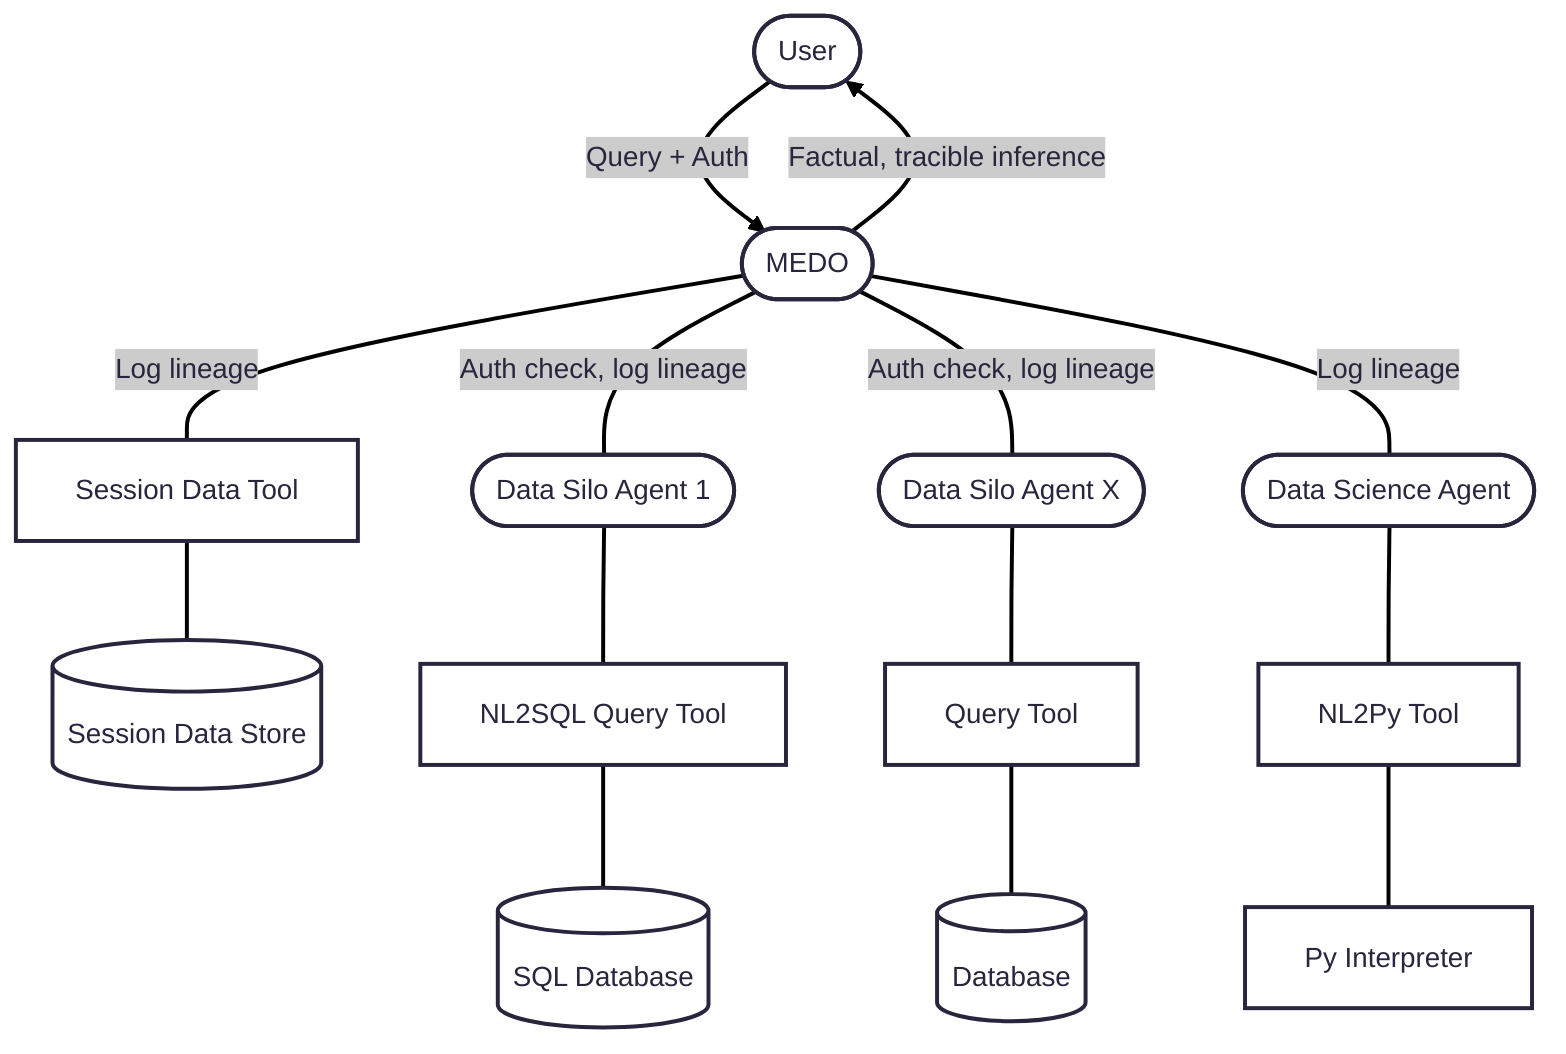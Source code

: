 ---
config:
      theme: redux
---
flowchart TD
        USER(["User"])
        MEDO(["MEDO"])
        SESSION_DATA_TOOL["Session Data Tool"]
        SESSION_DATA_STORE[("Session Data Store")]

        SILO_AGENT1(["Data Silo Agent 1"])
        SILO_AGENT1_TOOL1["NL2SQL Query Tool"]
        SILO_AGENT1_TOOL1_DB[("SQL Database")]

        SILO_AGENTX(["Data Silo Agent X"])
        SILO_AGENTX_TOOL1["Query Tool"]
        SILO_AGENTX_TOOL1_DB[("Database")]

        DATA_SCI_AGENT(["Data Science Agent"])
        DATA_SCI_AGENT_TOOL1["NL2Py Tool"]
        DATA_SCI_AGENT_TOOL1_INTER["Py Interpreter"]

        USER -->|"Query + Auth"| MEDO
        MEDO -->|"Factual, tracible inference"|USER
        MEDO ---|"Auth check, log lineage"| SILO_AGENT1
        MEDO ---|"Auth check, log lineage"| SILO_AGENTX
        MEDO ---|"Log lineage"| DATA_SCI_AGENT
        MEDO ---|"Log lineage"| SESSION_DATA_TOOL
        SESSION_DATA_TOOL --- SESSION_DATA_STORE

        SILO_AGENT1 --- SILO_AGENT1_TOOL1
        SILO_AGENT1_TOOL1 --- SILO_AGENT1_TOOL1_DB

        SILO_AGENTX --- SILO_AGENTX_TOOL1
        SILO_AGENTX_TOOL1 --- SILO_AGENTX_TOOL1_DB

        DATA_SCI_AGENT --- DATA_SCI_AGENT_TOOL1
        DATA_SCI_AGENT_TOOL1 --- DATA_SCI_AGENT_TOOL1_INTER